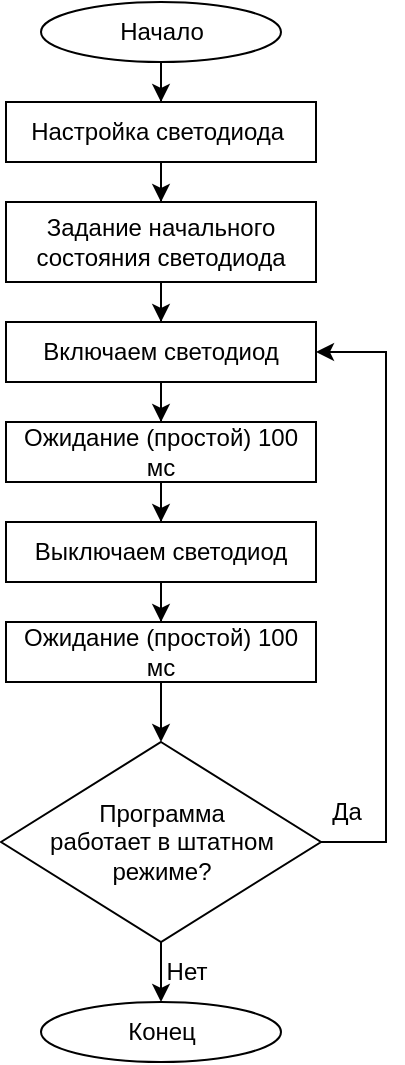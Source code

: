 <mxfile version="28.1.2">
  <diagram name="Page-1" id="OiVX7F7P__rzQvGH_XGv">
    <mxGraphModel dx="934" dy="691" grid="1" gridSize="10" guides="1" tooltips="1" connect="1" arrows="1" fold="1" page="1" pageScale="1" pageWidth="850" pageHeight="1100" math="0" shadow="0">
      <root>
        <mxCell id="0" />
        <mxCell id="1" parent="0" />
        <mxCell id="Zw3WkXVraXCbvuy6SrXL-5" style="edgeStyle=orthogonalEdgeStyle;rounded=0;orthogonalLoop=1;jettySize=auto;html=1;" edge="1" parent="1" source="Zw3WkXVraXCbvuy6SrXL-1" target="Zw3WkXVraXCbvuy6SrXL-4">
          <mxGeometry relative="1" as="geometry" />
        </mxCell>
        <mxCell id="Zw3WkXVraXCbvuy6SrXL-1" value="Настройка светодиода&amp;nbsp;" style="rounded=0;whiteSpace=wrap;html=1;" vertex="1" parent="1">
          <mxGeometry x="340" y="400" width="155" height="30" as="geometry" />
        </mxCell>
        <mxCell id="Zw3WkXVraXCbvuy6SrXL-3" style="edgeStyle=orthogonalEdgeStyle;rounded=0;orthogonalLoop=1;jettySize=auto;html=1;" edge="1" parent="1" source="Zw3WkXVraXCbvuy6SrXL-2" target="Zw3WkXVraXCbvuy6SrXL-1">
          <mxGeometry relative="1" as="geometry" />
        </mxCell>
        <mxCell id="Zw3WkXVraXCbvuy6SrXL-2" value="Начало" style="ellipse;whiteSpace=wrap;html=1;" vertex="1" parent="1">
          <mxGeometry x="357.5" y="350" width="120" height="30" as="geometry" />
        </mxCell>
        <mxCell id="Zw3WkXVraXCbvuy6SrXL-25" style="edgeStyle=orthogonalEdgeStyle;rounded=0;orthogonalLoop=1;jettySize=auto;html=1;" edge="1" parent="1" source="Zw3WkXVraXCbvuy6SrXL-4" target="Zw3WkXVraXCbvuy6SrXL-24">
          <mxGeometry relative="1" as="geometry" />
        </mxCell>
        <mxCell id="Zw3WkXVraXCbvuy6SrXL-4" value="Задание начального состояния светодиода" style="rounded=0;whiteSpace=wrap;html=1;" vertex="1" parent="1">
          <mxGeometry x="340" y="450" width="155" height="40" as="geometry" />
        </mxCell>
        <mxCell id="Zw3WkXVraXCbvuy6SrXL-12" value="Конец" style="ellipse;whiteSpace=wrap;html=1;" vertex="1" parent="1">
          <mxGeometry x="357.5" y="850" width="120" height="30" as="geometry" />
        </mxCell>
        <mxCell id="Zw3WkXVraXCbvuy6SrXL-18" style="edgeStyle=orthogonalEdgeStyle;rounded=0;orthogonalLoop=1;jettySize=auto;html=1;entryX=0.5;entryY=0;entryDx=0;entryDy=0;" edge="1" parent="1" source="Zw3WkXVraXCbvuy6SrXL-16" target="Zw3WkXVraXCbvuy6SrXL-12">
          <mxGeometry relative="1" as="geometry" />
        </mxCell>
        <mxCell id="Zw3WkXVraXCbvuy6SrXL-20" style="edgeStyle=orthogonalEdgeStyle;rounded=0;orthogonalLoop=1;jettySize=auto;html=1;entryX=1;entryY=0.5;entryDx=0;entryDy=0;" edge="1" parent="1" source="Zw3WkXVraXCbvuy6SrXL-16" target="Zw3WkXVraXCbvuy6SrXL-24">
          <mxGeometry relative="1" as="geometry">
            <mxPoint x="498.75" y="600" as="targetPoint" />
            <Array as="points">
              <mxPoint x="530" y="770" />
              <mxPoint x="530" y="525" />
            </Array>
          </mxGeometry>
        </mxCell>
        <mxCell id="Zw3WkXVraXCbvuy6SrXL-16" value="Программа&lt;div&gt;работает в штатном режиме?&lt;/div&gt;" style="rhombus;whiteSpace=wrap;html=1;" vertex="1" parent="1">
          <mxGeometry x="337.5" y="720" width="160" height="100" as="geometry" />
        </mxCell>
        <mxCell id="Zw3WkXVraXCbvuy6SrXL-19" value="Нет" style="text;html=1;align=center;verticalAlign=middle;resizable=0;points=[];autosize=1;strokeColor=none;fillColor=none;" vertex="1" parent="1">
          <mxGeometry x="410" y="820" width="40" height="30" as="geometry" />
        </mxCell>
        <mxCell id="Zw3WkXVraXCbvuy6SrXL-21" value="Да" style="text;html=1;align=center;verticalAlign=middle;resizable=0;points=[];autosize=1;strokeColor=none;fillColor=none;" vertex="1" parent="1">
          <mxGeometry x="490" y="740" width="40" height="30" as="geometry" />
        </mxCell>
        <mxCell id="Zw3WkXVraXCbvuy6SrXL-29" style="edgeStyle=orthogonalEdgeStyle;rounded=0;orthogonalLoop=1;jettySize=auto;html=1;entryX=0.5;entryY=0;entryDx=0;entryDy=0;" edge="1" parent="1" source="Zw3WkXVraXCbvuy6SrXL-24" target="Zw3WkXVraXCbvuy6SrXL-26">
          <mxGeometry relative="1" as="geometry" />
        </mxCell>
        <mxCell id="Zw3WkXVraXCbvuy6SrXL-24" value="Включаем светодиод" style="rounded=0;whiteSpace=wrap;html=1;" vertex="1" parent="1">
          <mxGeometry x="340" y="510" width="155" height="30" as="geometry" />
        </mxCell>
        <mxCell id="Zw3WkXVraXCbvuy6SrXL-30" style="edgeStyle=orthogonalEdgeStyle;rounded=0;orthogonalLoop=1;jettySize=auto;html=1;entryX=0.5;entryY=0;entryDx=0;entryDy=0;" edge="1" parent="1" source="Zw3WkXVraXCbvuy6SrXL-26" target="Zw3WkXVraXCbvuy6SrXL-27">
          <mxGeometry relative="1" as="geometry" />
        </mxCell>
        <mxCell id="Zw3WkXVraXCbvuy6SrXL-26" value="Ожидание (простой) 100 мс" style="rounded=0;whiteSpace=wrap;html=1;" vertex="1" parent="1">
          <mxGeometry x="340" y="560" width="155" height="30" as="geometry" />
        </mxCell>
        <mxCell id="Zw3WkXVraXCbvuy6SrXL-31" style="edgeStyle=orthogonalEdgeStyle;rounded=0;orthogonalLoop=1;jettySize=auto;html=1;entryX=0.5;entryY=0;entryDx=0;entryDy=0;" edge="1" parent="1" source="Zw3WkXVraXCbvuy6SrXL-27" target="Zw3WkXVraXCbvuy6SrXL-28">
          <mxGeometry relative="1" as="geometry" />
        </mxCell>
        <mxCell id="Zw3WkXVraXCbvuy6SrXL-27" value="Выключаем светодиод" style="rounded=0;whiteSpace=wrap;html=1;" vertex="1" parent="1">
          <mxGeometry x="340" y="610" width="155" height="30" as="geometry" />
        </mxCell>
        <mxCell id="Zw3WkXVraXCbvuy6SrXL-32" style="edgeStyle=orthogonalEdgeStyle;rounded=0;orthogonalLoop=1;jettySize=auto;html=1;entryX=0.5;entryY=0;entryDx=0;entryDy=0;" edge="1" parent="1" source="Zw3WkXVraXCbvuy6SrXL-28" target="Zw3WkXVraXCbvuy6SrXL-16">
          <mxGeometry relative="1" as="geometry" />
        </mxCell>
        <mxCell id="Zw3WkXVraXCbvuy6SrXL-28" value="Ожидание (простой) 100 мс" style="rounded=0;whiteSpace=wrap;html=1;" vertex="1" parent="1">
          <mxGeometry x="340" y="660" width="155" height="30" as="geometry" />
        </mxCell>
      </root>
    </mxGraphModel>
  </diagram>
</mxfile>
